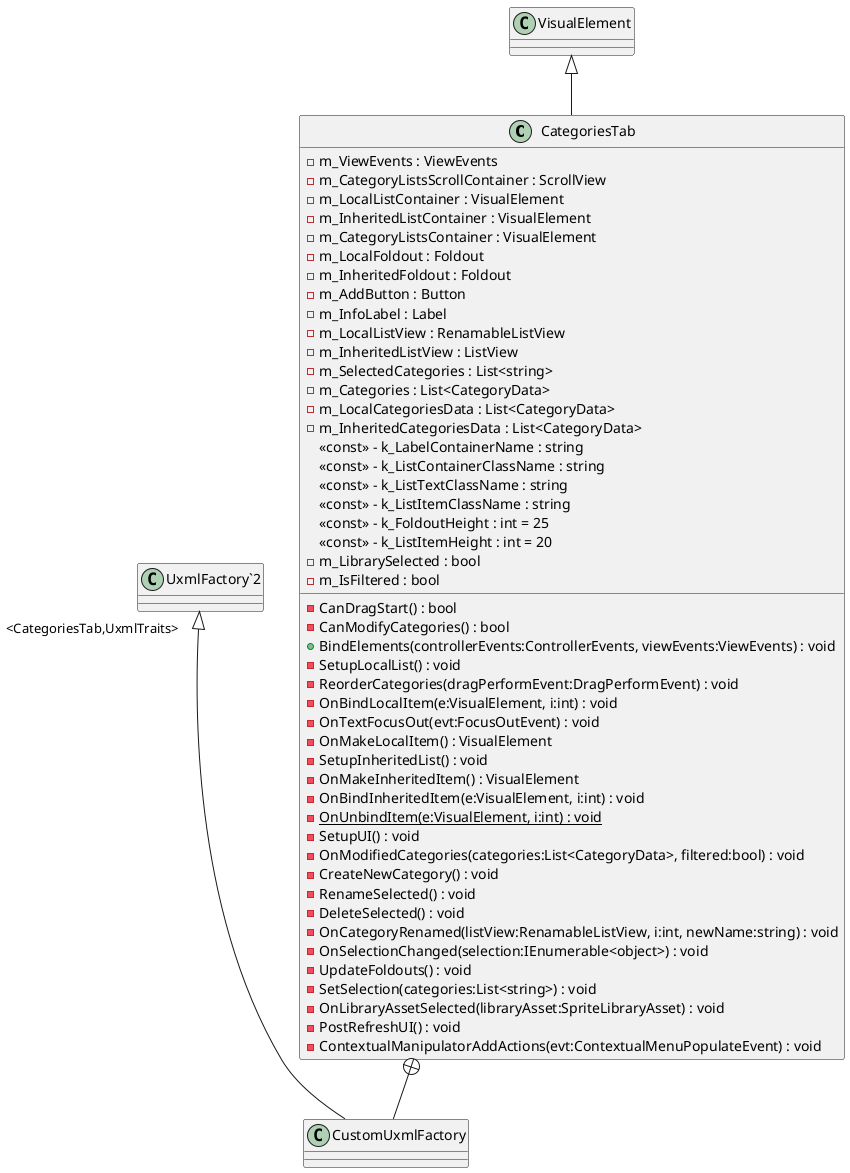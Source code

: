 @startuml
class CategoriesTab {
    - m_ViewEvents : ViewEvents
    - m_CategoryListsScrollContainer : ScrollView
    - m_LocalListContainer : VisualElement
    - m_InheritedListContainer : VisualElement
    - m_CategoryListsContainer : VisualElement
    - m_LocalFoldout : Foldout
    - m_InheritedFoldout : Foldout
    - m_AddButton : Button
    - m_InfoLabel : Label
    - m_LocalListView : RenamableListView
    - m_InheritedListView : ListView
    - m_SelectedCategories : List<string>
    - m_Categories : List<CategoryData>
    - m_LocalCategoriesData : List<CategoryData>
    - m_InheritedCategoriesData : List<CategoryData>
    <<const>> - k_LabelContainerName : string
    <<const>> - k_ListContainerClassName : string
    <<const>> - k_ListTextClassName : string
    <<const>> - k_ListItemClassName : string
    <<const>> - k_FoldoutHeight : int = 25
    <<const>> - k_ListItemHeight : int = 20
    - m_LibrarySelected : bool
    - m_IsFiltered : bool
    - CanDragStart() : bool
    - CanModifyCategories() : bool
    + BindElements(controllerEvents:ControllerEvents, viewEvents:ViewEvents) : void
    - SetupLocalList() : void
    - ReorderCategories(dragPerformEvent:DragPerformEvent) : void
    - OnBindLocalItem(e:VisualElement, i:int) : void
    - OnTextFocusOut(evt:FocusOutEvent) : void
    - OnMakeLocalItem() : VisualElement
    - SetupInheritedList() : void
    - OnMakeInheritedItem() : VisualElement
    - OnBindInheritedItem(e:VisualElement, i:int) : void
    {static} - OnUnbindItem(e:VisualElement, i:int) : void
    - SetupUI() : void
    - OnModifiedCategories(categories:List<CategoryData>, filtered:bool) : void
    - CreateNewCategory() : void
    - RenameSelected() : void
    - DeleteSelected() : void
    - OnCategoryRenamed(listView:RenamableListView, i:int, newName:string) : void
    - OnSelectionChanged(selection:IEnumerable<object>) : void
    - UpdateFoldouts() : void
    - SetSelection(categories:List<string>) : void
    - OnLibraryAssetSelected(libraryAsset:SpriteLibraryAsset) : void
    - PostRefreshUI() : void
    - ContextualManipulatorAddActions(evt:ContextualMenuPopulateEvent) : void
}
class CustomUxmlFactory {
}
VisualElement <|-- CategoriesTab
CategoriesTab +-- CustomUxmlFactory
"UxmlFactory`2" "<CategoriesTab,UxmlTraits>" <|-- CustomUxmlFactory
@enduml

